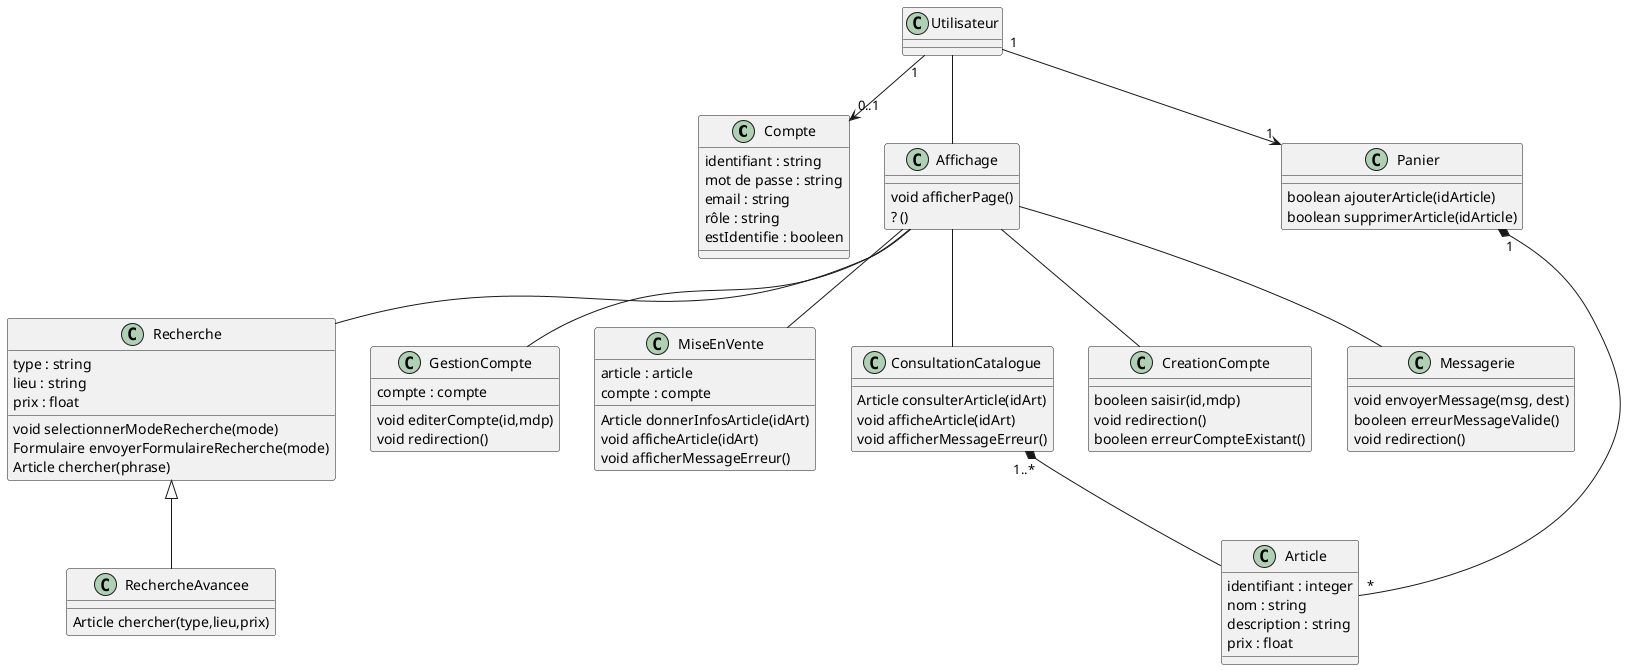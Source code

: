 @startuml

Compte : identifiant : string
Compte : mot de passe : string
Compte : email : string
Compte : rôle : string
Compte : estIdentifie : booleen


Article : identifiant : integer
Article : nom : string
Article : description : string
Article : prix : float

Recherche : type : string
Recherche : lieu : string
Recherche : prix : float

GestionCompte : compte : compte

MiseEnVente : article : article
MiseEnVente : compte : compte

Utilisateur "1" --> "0..1" Compte 
Utilisateur  --  Affichage
Utilisateur "1" --> "1" Panier

Panier "1" *-- "*" Article

Affichage --  ConsultationCatalogue
ConsultationCatalogue "1..*" *-- Article
Affichage -- Recherche
Affichage -- GestionCompte
Affichage -- MiseEnVente
Affichage -- CreationCompte
Affichage -- Messagerie

class Messagerie{
    void envoyerMessage(msg, dest)
    booleen erreurMessageValide()
    void redirection()
}

class Recherche{
    void selectionnerModeRecherche(mode)
    Formulaire envoyerFormulaireRecherche(mode)
    Article chercher(phrase)
}

class RechercheAvancee{
    Article chercher(type,lieu,prix)
}

class Panier{
    boolean ajouterArticle(idArticle)
    boolean supprimerArticle(idArticle)
}

class GestionCompte{
    void editerCompte(id,mdp)
    void redirection()
}

class MiseEnVente{
    Article donnerInfosArticle(idArt)
    void afficheArticle(idArt)
    void afficherMessageErreur()
}

class CreationCompte{
    booleen saisir(id,mdp)
    void redirection()
    booleen erreurCompteExistant()
}

class ConsultationCatalogue{
    Article consulterArticle(idArt)
    void afficheArticle(idArt)
    void afficherMessageErreur()
}

class Affichage{
    void afficherPage()
    ? ()
}

RechercheAvancee -up-|> Recherche

@enduml